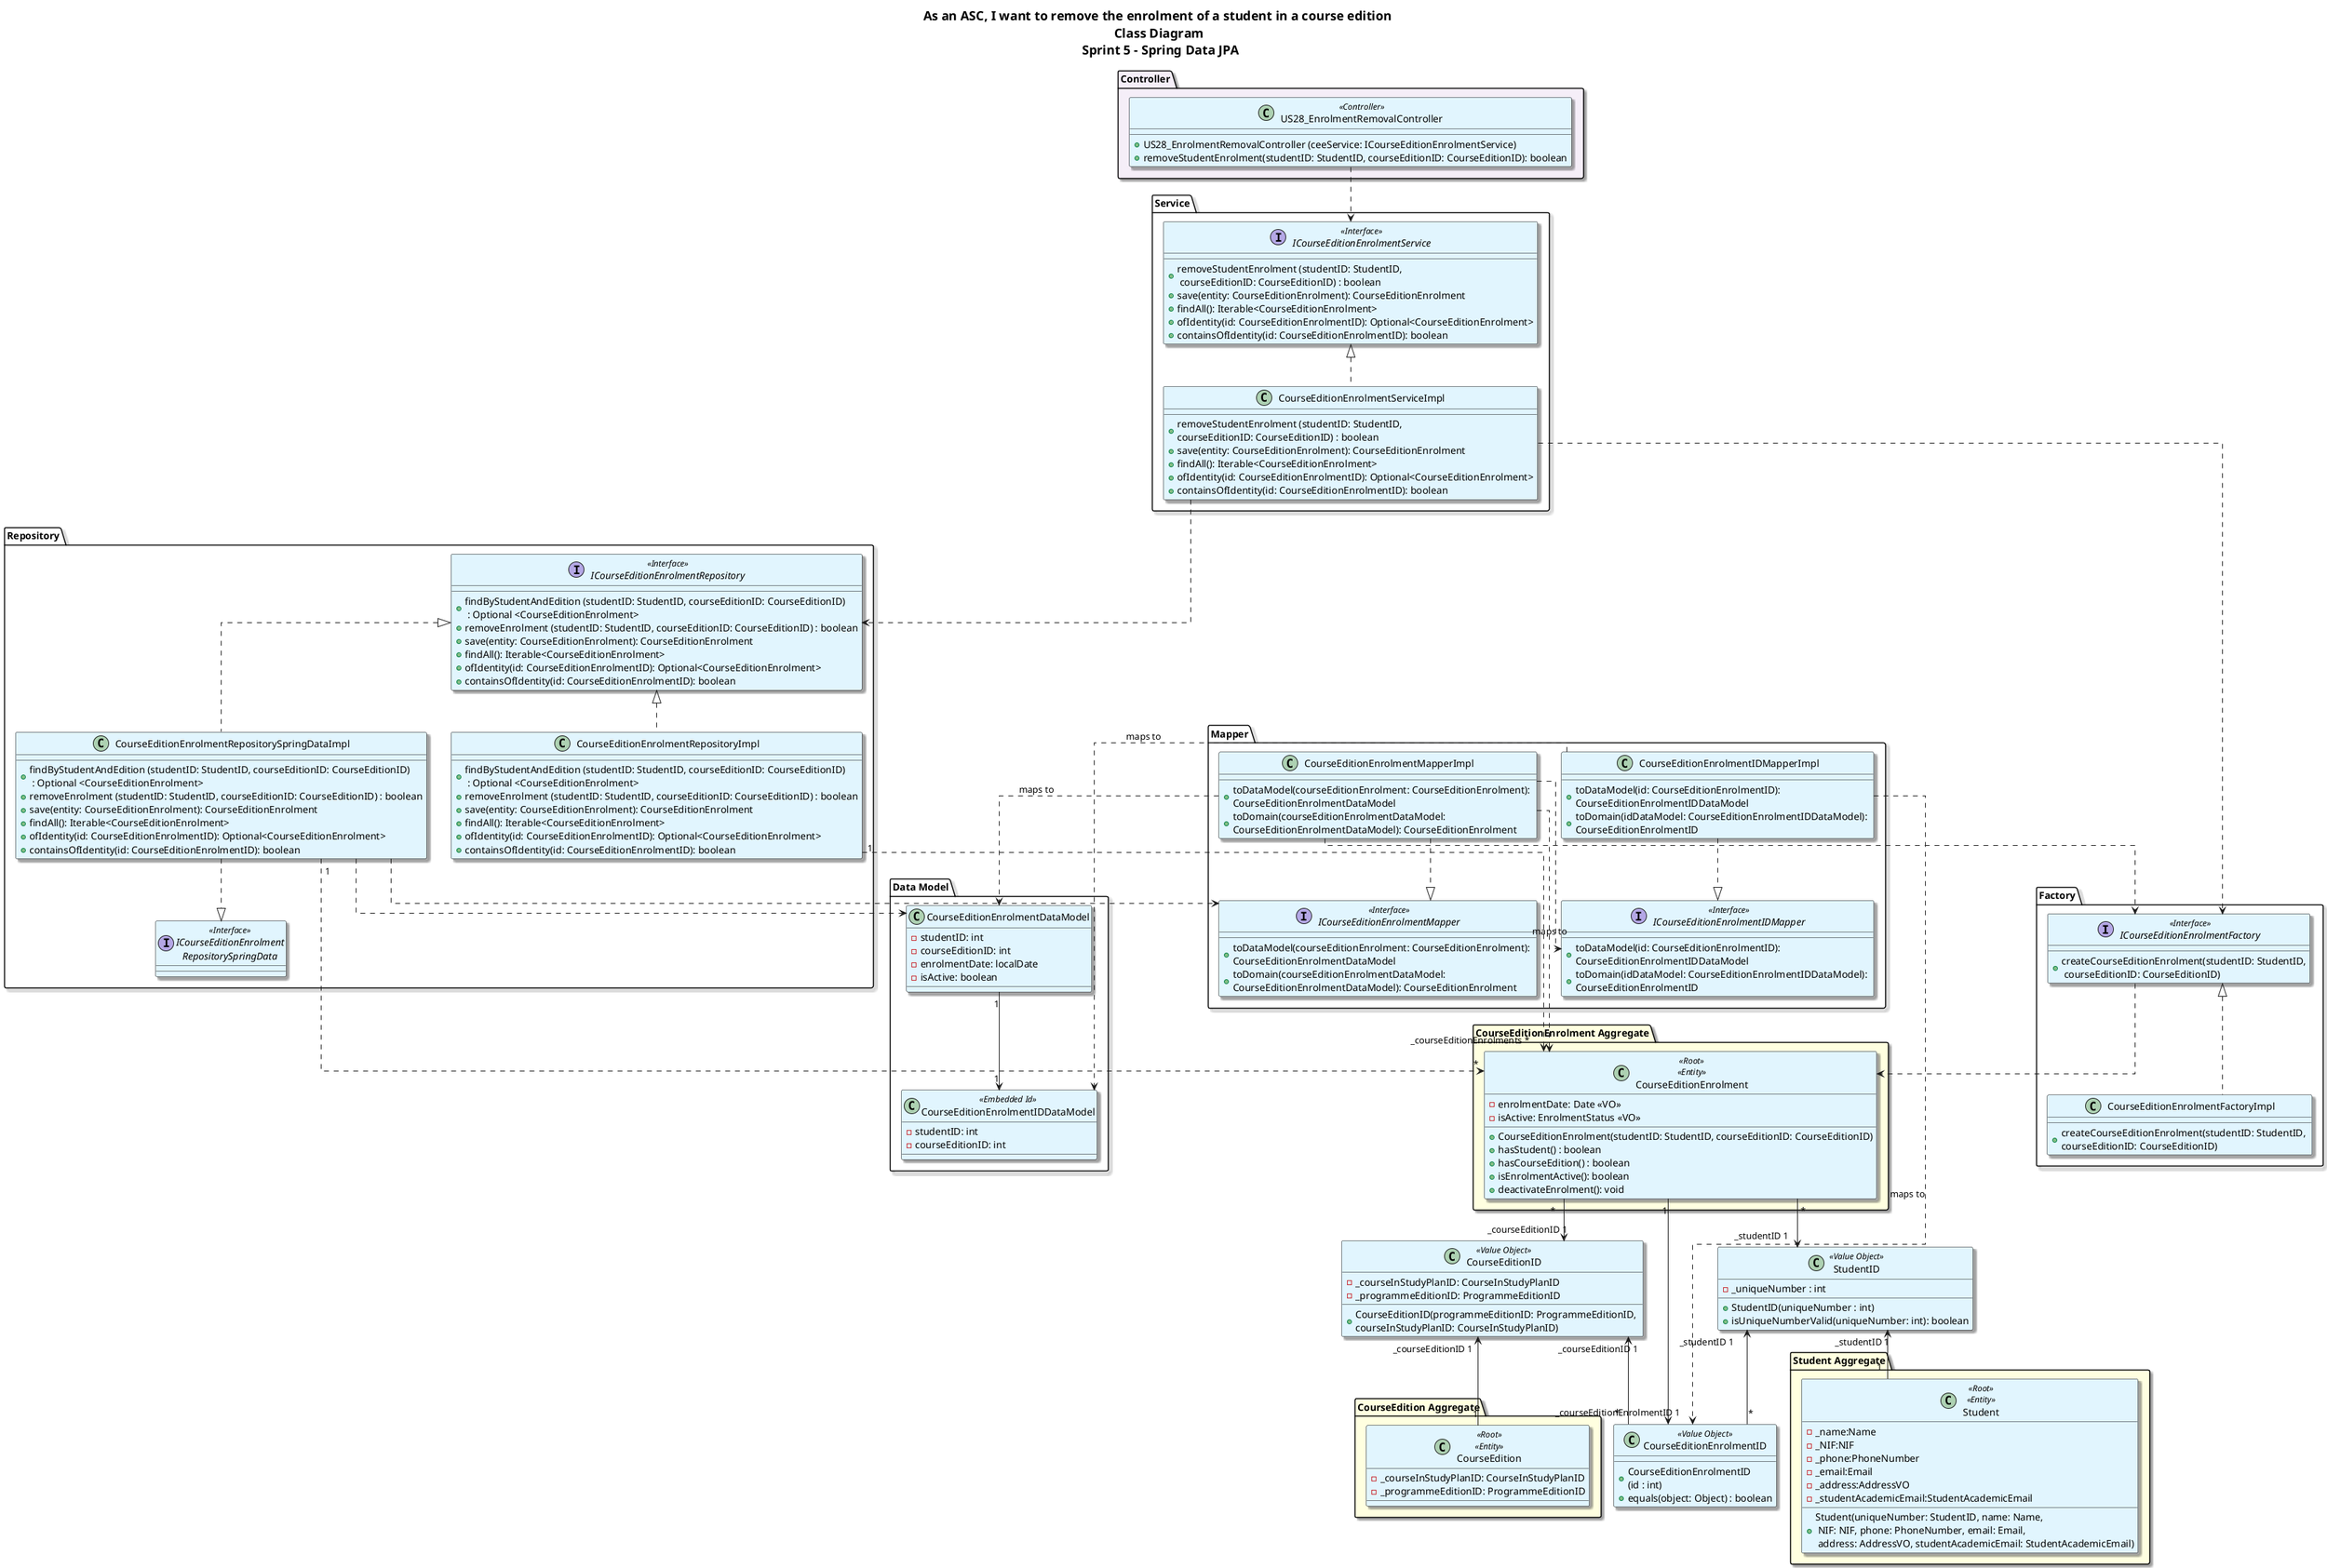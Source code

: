 @startuml
title As an ASC, I want to remove the enrolment of a student in a course edition \n Class Diagram \n Sprint 5 - Spring Data JPA

' ========== SETTINGS ==========
skinparam classBackgroundColor #E1F5FE
skinparam titleFontSize 18
skinparam linetype ortho
skinparam LegendBackgroundColor white
skinparam LegendBorderColor white
skinparam classFontSize 14
skinparam shadowing true
skinparam rectangle {
  RoundCorner 20
}
skinparam classBorderColor Black


' ========== CONTROLLER LAYER ==========
package Controller #F5EEF8{
class US28_EnrolmentRemovalController <<Controller>> {
    +US28_EnrolmentRemovalController (ceeService: ICourseEditionEnrolmentService)
    +removeStudentEnrolment(studentID: StudentID, courseEditionID: CourseEditionID): boolean
}
}


' ========== SERVICE LAYER ==========
package Service {
interface ICourseEditionEnrolmentService <<Interface>> {
    +removeStudentEnrolment (studentID: StudentID,\n courseEditionID: CourseEditionID) : boolean
    +save(entity: CourseEditionEnrolment): CourseEditionEnrolment
    +findAll(): Iterable<CourseEditionEnrolment>
    +ofIdentity(id: CourseEditionEnrolmentID): Optional<CourseEditionEnrolment>
    +containsOfIdentity(id: CourseEditionEnrolmentID): boolean
}

class CourseEditionEnrolmentServiceImpl {
    +removeStudentEnrolment (studentID: StudentID, \ncourseEditionID: CourseEditionID) : boolean
    +save(entity: CourseEditionEnrolment): CourseEditionEnrolment
    +findAll(): Iterable<CourseEditionEnrolment>
    +ofIdentity(id: CourseEditionEnrolmentID): Optional<CourseEditionEnrolment>
    +containsOfIdentity(id: CourseEditionEnrolmentID): boolean
}
}


' ========== REPOSITORY LAYER ==========
package Repository {
interface ICourseEditionEnrolmentRepository <<Interface>> {
    +findByStudentAndEdition (studentID: StudentID, courseEditionID: CourseEditionID)\n : Optional <CourseEditionEnrolment>
    +removeEnrolment (studentID: StudentID, courseEditionID: CourseEditionID) : boolean
    +save(entity: CourseEditionEnrolment): CourseEditionEnrolment
    +findAll(): Iterable<CourseEditionEnrolment>
    +ofIdentity(id: CourseEditionEnrolmentID): Optional<CourseEditionEnrolment>
    +containsOfIdentity(id: CourseEditionEnrolmentID): boolean
}

class CourseEditionEnrolmentRepositoryImpl {
    +findByStudentAndEdition (studentID: StudentID, courseEditionID: CourseEditionID)\n : Optional <CourseEditionEnrolment>
    +removeEnrolment (studentID: StudentID, courseEditionID: CourseEditionID) : boolean
    +save(entity: CourseEditionEnrolment): CourseEditionEnrolment
    +findAll(): Iterable<CourseEditionEnrolment>
    +ofIdentity(id: CourseEditionEnrolmentID): Optional<CourseEditionEnrolment>
    +containsOfIdentity(id: CourseEditionEnrolmentID): boolean
}

class CourseEditionEnrolmentRepositorySpringDataImpl {
    +findByStudentAndEdition (studentID: StudentID, courseEditionID: CourseEditionID)\n : Optional <CourseEditionEnrolment>
    +removeEnrolment (studentID: StudentID, courseEditionID: CourseEditionID) : boolean
    +save(entity: CourseEditionEnrolment): CourseEditionEnrolment
    +findAll(): Iterable<CourseEditionEnrolment>
    +ofIdentity(id: CourseEditionEnrolmentID): Optional<CourseEditionEnrolment>
    +containsOfIdentity(id: CourseEditionEnrolmentID): boolean
}

interface ICourseEditionEnrolment\nRepositorySpringData <<Interface>> {
}
}


' ========== FACTORY LAYER ==========
package Factory {
interface ICourseEditionEnrolmentFactory <<Interface>> {
    +createCourseEditionEnrolment(studentID: StudentID,\n courseEditionID: CourseEditionID)
}

class CourseEditionEnrolmentFactoryImpl {
    +createCourseEditionEnrolment(studentID: StudentID, \ncourseEditionID: CourseEditionID)
}
}


' ========== MAPPING LAYER ==========
package Mapper {
interface ICourseEditionEnrolmentMapper <<Interface>> {
    +toDataModel(courseEditionEnrolment: CourseEditionEnrolment): \nCourseEditionEnrolmentDataModel
    +toDomain(courseEditionEnrolmentDataModel: \nCourseEditionEnrolmentDataModel): CourseEditionEnrolment
}

class CourseEditionEnrolmentMapperImpl {
    +toDataModel(courseEditionEnrolment: CourseEditionEnrolment): \nCourseEditionEnrolmentDataModel
    +toDomain(courseEditionEnrolmentDataModel: \nCourseEditionEnrolmentDataModel): CourseEditionEnrolment
}

interface ICourseEditionEnrolmentIDMapper <<Interface>> {
    + toDataModel(id: CourseEditionEnrolmentID): \nCourseEditionEnrolmentIDDataModel
    + toDomain(idDataModel: CourseEditionEnrolmentIDDataModel): \nCourseEditionEnrolmentID
}

class CourseEditionEnrolmentIDMapperImpl {
    + toDataModel(id: CourseEditionEnrolmentID): \nCourseEditionEnrolmentIDDataModel
    + toDomain(idDataModel: CourseEditionEnrolmentIDDataModel): \nCourseEditionEnrolmentID
}
}


' ========== DATA MODEL ==========
package "Data Model" {
class CourseEditionEnrolmentDataModel {
    -studentID: int
    -courseEditionID: int
    -enrolmentDate: localDate
    -isActive: boolean
}

class CourseEditionEnrolmentIDDataModel <<Embedded Id>> {
    - studentID: int
    - courseEditionID: int
}
}


' ========== DOMAIN: COURSE ENROLMENT AGGREGATE ==========
package "CourseEditionEnrolment Aggregate" #LightYellow{
class CourseEditionEnrolment <<Root>> <<Entity>>{
    -enrolmentDate: Date <<VO>>
    -isActive: EnrolmentStatus <<VO>>
    +CourseEditionEnrolment(studentID: StudentID, courseEditionID: CourseEditionID)
    +hasStudent() : boolean
    +hasCourseEdition() : boolean
    +isEnrolmentActive(): boolean
    +deactivateEnrolment(): void
}
}

class CourseEditionEnrolmentID <<Value Object>> {
    + CourseEditionEnrolmentID\n(id : int)
    + equals(object: Object) : boolean
}


' ========== DOMAIN: STUDENT AGGREGATE ==========
package "Student Aggregate" #LightYellow{
class Student <<Root>> <<Entity>>{
    -_name:Name
    -_NIF:NIF
    -_phone:PhoneNumber
    -_email:Email
    -_address:AddressVO
    -_studentAcademicEmail:StudentAcademicEmail
    + Student(uniqueNumber: StudentID, name: Name, \n NIF: NIF, phone: PhoneNumber, email: Email, \n address: AddressVO, studentAcademicEmail: StudentAcademicEmail)
}
}

class StudentID <<Value Object>> {
    -_uniqueNumber : int
    + StudentID(uniqueNumber : int)
    + isUniqueNumberValid(uniqueNumber: int): boolean
}


' ========== DOMAIN: COURSE EDITION AGGREGATE ==========
package "CourseEdition Aggregate" #LightYellow{
class CourseEdition <<Root>> <<Entity>>{
    -_courseInStudyPlanID: CourseInStudyPlanID
    -_programmeEditionID: ProgrammeEditionID
}
}

class CourseEditionID <<Value Object>> {
    -_courseInStudyPlanID: CourseInStudyPlanID
    -_programmeEditionID: ProgrammeEditionID
    + CourseEditionID(programmeEditionID: ProgrammeEditionID, \ncourseInStudyPlanID: CourseInStudyPlanID)
}


' ========== RELATIONSHIPS ==========
US28_EnrolmentRemovalController ..> ICourseEditionEnrolmentService
ICourseEditionEnrolmentService <|.. CourseEditionEnrolmentServiceImpl
CourseEditionEnrolmentServiceImpl ..> ICourseEditionEnrolmentRepository
CourseEditionEnrolmentServiceImpl ..> ICourseEditionEnrolmentFactory

ICourseEditionEnrolmentRepository <|.. CourseEditionEnrolmentRepositoryImpl
ICourseEditionEnrolmentRepository <|.. CourseEditionEnrolmentRepositorySpringDataImpl
CourseEditionEnrolmentRepositorySpringDataImpl ..> CourseEditionEnrolmentDataModel
CourseEditionEnrolmentRepositorySpringDataImpl "1" ..> "*" CourseEditionEnrolment
CourseEditionEnrolmentRepositorySpringDataImpl ..> ICourseEditionEnrolmentMapper
CourseEditionEnrolmentMapperImpl ..> CourseEditionEnrolment : maps to
CourseEditionEnrolmentMapperImpl ..> CourseEditionEnrolmentDataModel : maps to
CourseEditionEnrolmentMapperImpl ..|> ICourseEditionEnrolmentMapper
CourseEditionEnrolmentMapperImpl ..> ICourseEditionEnrolmentFactory
CourseEditionEnrolmentIDMapperImpl ..|> ICourseEditionEnrolmentIDMapper
CourseEditionEnrolmentMapperImpl ..> ICourseEditionEnrolmentIDMapper
CourseEditionEnrolmentIDMapperImpl ..> CourseEditionEnrolmentID : maps to
CourseEditionEnrolmentIDMapperImpl ..> CourseEditionEnrolmentIDDataModel : maps to
CourseEditionEnrolmentDataModel "1" --> "1" CourseEditionEnrolmentIDDataModel
CourseEditionEnrolmentRepositorySpringDataImpl ..|> ICourseEditionEnrolment\nRepositorySpringData

CourseEditionEnrolment "*" --> "_studentID 1" StudentID
CourseEditionEnrolment "*" --> "_courseEditionID 1" CourseEditionID
StudentID "_studentID 1" <-- "1" Student
CourseEditionID "_courseEditionID 1" <-- "1" CourseEdition
CourseEditionEnrolmentID "_courseEditionEnrolmentID 1" <-- "1" CourseEditionEnrolment
StudentID "_studentID 1" <-- "*" CourseEditionEnrolmentID
CourseEditionID "_courseEditionID 1" <-- "*" CourseEditionEnrolmentID
CourseEditionEnrolmentRepositoryImpl "1"..> "_courseEditionEnrolments *" CourseEditionEnrolment

ICourseEditionEnrolmentFactory <|.. CourseEditionEnrolmentFactoryImpl
ICourseEditionEnrolmentFactory ..> CourseEditionEnrolment

@enduml
